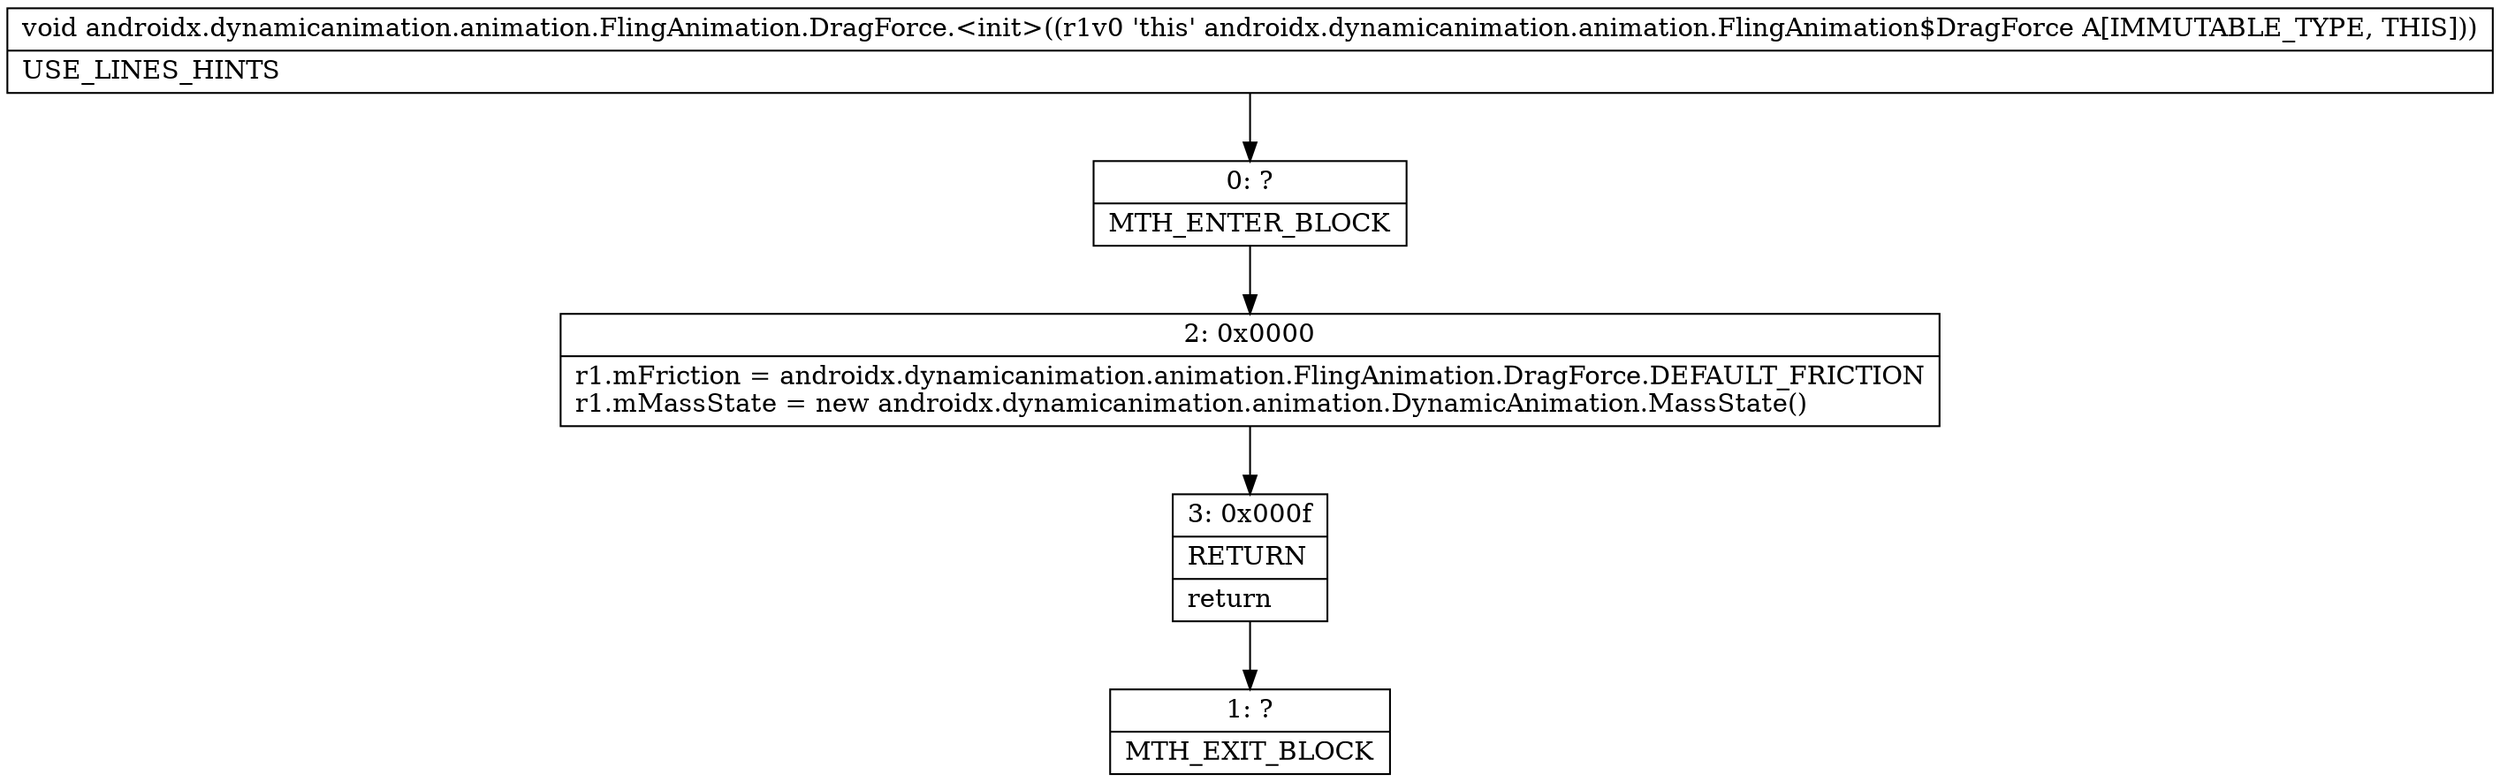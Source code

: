 digraph "CFG forandroidx.dynamicanimation.animation.FlingAnimation.DragForce.\<init\>()V" {
Node_0 [shape=record,label="{0\:\ ?|MTH_ENTER_BLOCK\l}"];
Node_2 [shape=record,label="{2\:\ 0x0000|r1.mFriction = androidx.dynamicanimation.animation.FlingAnimation.DragForce.DEFAULT_FRICTION\lr1.mMassState = new androidx.dynamicanimation.animation.DynamicAnimation.MassState()\l}"];
Node_3 [shape=record,label="{3\:\ 0x000f|RETURN\l|return\l}"];
Node_1 [shape=record,label="{1\:\ ?|MTH_EXIT_BLOCK\l}"];
MethodNode[shape=record,label="{void androidx.dynamicanimation.animation.FlingAnimation.DragForce.\<init\>((r1v0 'this' androidx.dynamicanimation.animation.FlingAnimation$DragForce A[IMMUTABLE_TYPE, THIS]))  | USE_LINES_HINTS\l}"];
MethodNode -> Node_0;Node_0 -> Node_2;
Node_2 -> Node_3;
Node_3 -> Node_1;
}

